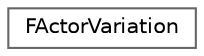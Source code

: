 digraph "类继承关系图"
{
 // INTERACTIVE_SVG=YES
 // LATEX_PDF_SIZE
  bgcolor="transparent";
  edge [fontname=Helvetica,fontsize=10,labelfontname=Helvetica,labelfontsize=10];
  node [fontname=Helvetica,fontsize=10,shape=box,height=0.2,width=0.4];
  rankdir="LR";
  Node0 [id="Node000000",label="FActorVariation",height=0.2,width=0.4,color="grey40", fillcolor="white", style="filled",URL="$dc/d82/structFActorVariation.html",tooltip="Definition of an actor variation."];
}
